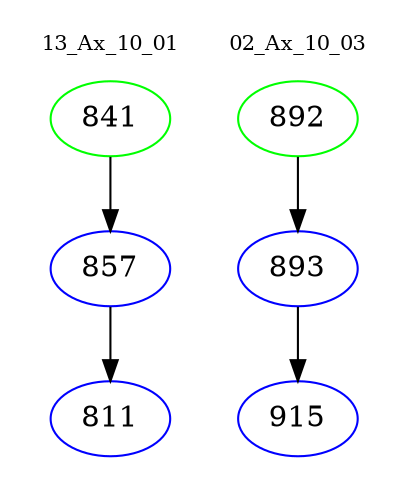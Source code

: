 digraph{
subgraph cluster_0 {
color = white
label = "13_Ax_10_01";
fontsize=10;
T0_841 [label="841", color="green"]
T0_841 -> T0_857 [color="black"]
T0_857 [label="857", color="blue"]
T0_857 -> T0_811 [color="black"]
T0_811 [label="811", color="blue"]
}
subgraph cluster_1 {
color = white
label = "02_Ax_10_03";
fontsize=10;
T1_892 [label="892", color="green"]
T1_892 -> T1_893 [color="black"]
T1_893 [label="893", color="blue"]
T1_893 -> T1_915 [color="black"]
T1_915 [label="915", color="blue"]
}
}
